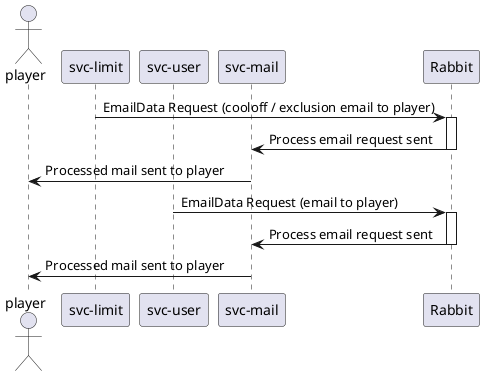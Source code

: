 .Basic Mail Flow
[plantuml]
----
@startuml
'https://plantuml.com/sequence-diagram

actor player as p

participant "svc-limit" as limit
participant "svc-user" as user
participant "svc-mail" as mail
participant "Rabbit" as r

limit->r ++: EmailData Request (cooloff / exclusion email to player)
r->mail --: Process email request sent
mail->p: Processed mail sent to player

user->r ++: EmailData Request (email to player)
r->mail --: Process email request sent
mail->p: Processed mail sent to player

@enduml
----